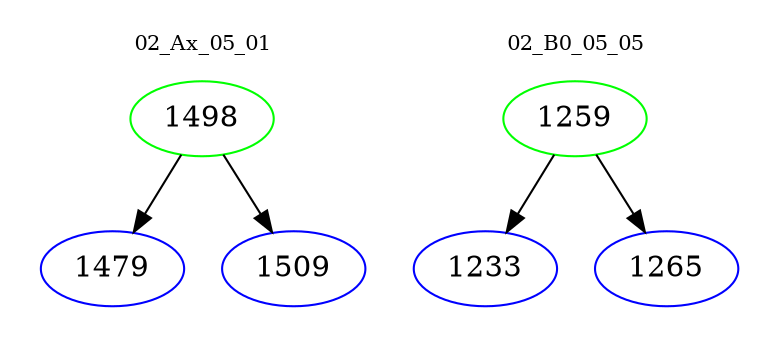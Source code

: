 digraph{
subgraph cluster_0 {
color = white
label = "02_Ax_05_01";
fontsize=10;
T0_1498 [label="1498", color="green"]
T0_1498 -> T0_1479 [color="black"]
T0_1479 [label="1479", color="blue"]
T0_1498 -> T0_1509 [color="black"]
T0_1509 [label="1509", color="blue"]
}
subgraph cluster_1 {
color = white
label = "02_B0_05_05";
fontsize=10;
T1_1259 [label="1259", color="green"]
T1_1259 -> T1_1233 [color="black"]
T1_1233 [label="1233", color="blue"]
T1_1259 -> T1_1265 [color="black"]
T1_1265 [label="1265", color="blue"]
}
}
